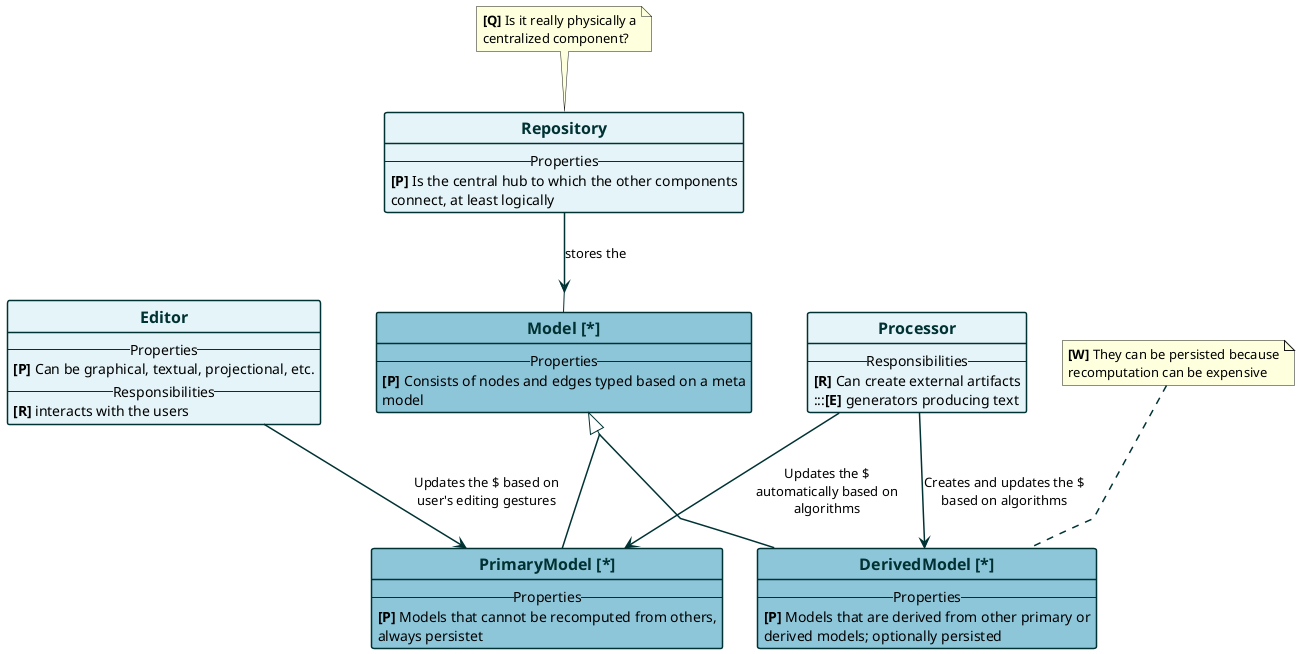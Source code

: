 @startuml
skinparam class {
  BackgroundColor #e5f4f9
  BackgroundColor<<data>> #8dc6d9
  BackgroundColor<<proxy>> #8dc6d9
  ArrowColor #003233
  BorderColor #003233
  ArrowThickness 1.5
  BorderThickness 1.5
  FontColor #003233
}
skinparam linetype polyline
skinparam groupInheritance 2
hide circles
hide stereotype
set separator ::

class "<b><size:16>Repository</size></b>" as Repository  {
-- Properties --
  <b>[P]</b> Is the central hub to which the other components\nconnect, at least logically
}
note top of Repository : <b>[Q]</b> Is it really physically a\ncentralized component?
Repository --> Model : stores the
class "<b><size:16>Editor</size></b>" as Editor  {
-- Properties --
  <b>[P]</b> Can be graphical, textual, projectional, etc.
-- Responsibilities --
  <b>[R]</b> interacts with the users
}
Editor --> PrimaryModel : Updates the $ based on\nuser's editing gestures
class "<b><size:16>Processor</size></b>" as Processor  {
-- Responsibilities --
  <b>[R]</b> Can create external artifacts
  :::<b>[E]</b> generators producing text
}
Processor --> PrimaryModel : Updates the $\nautomatically based on\nalgorithms
Processor --> DerivedModel : Creates and updates the $\nbased on algorithms
class "<b><size:16>Model [*]</size></b>" as Model <<data>> {
-- Properties --
  <b>[P]</b> Consists of nodes and edges typed based on a meta\nmodel
}
class "<b><size:16>PrimaryModel [*]</size></b>" as PrimaryModel <<data>> {
-- Properties --
  <b>[P]</b> Models that cannot be recomputed from others,\nalways persistet
}
Model <|-- PrimaryModel
class "<b><size:16>DerivedModel [*]</size></b>" as DerivedModel <<data>> {
-- Properties --
  <b>[P]</b> Models that are derived from other primary or\nderived models; optionally persisted
}
note top of DerivedModel : <b>[W]</b> They can be persisted because\nrecomputation can be expensive
Model <|-- DerivedModel
@enduml
